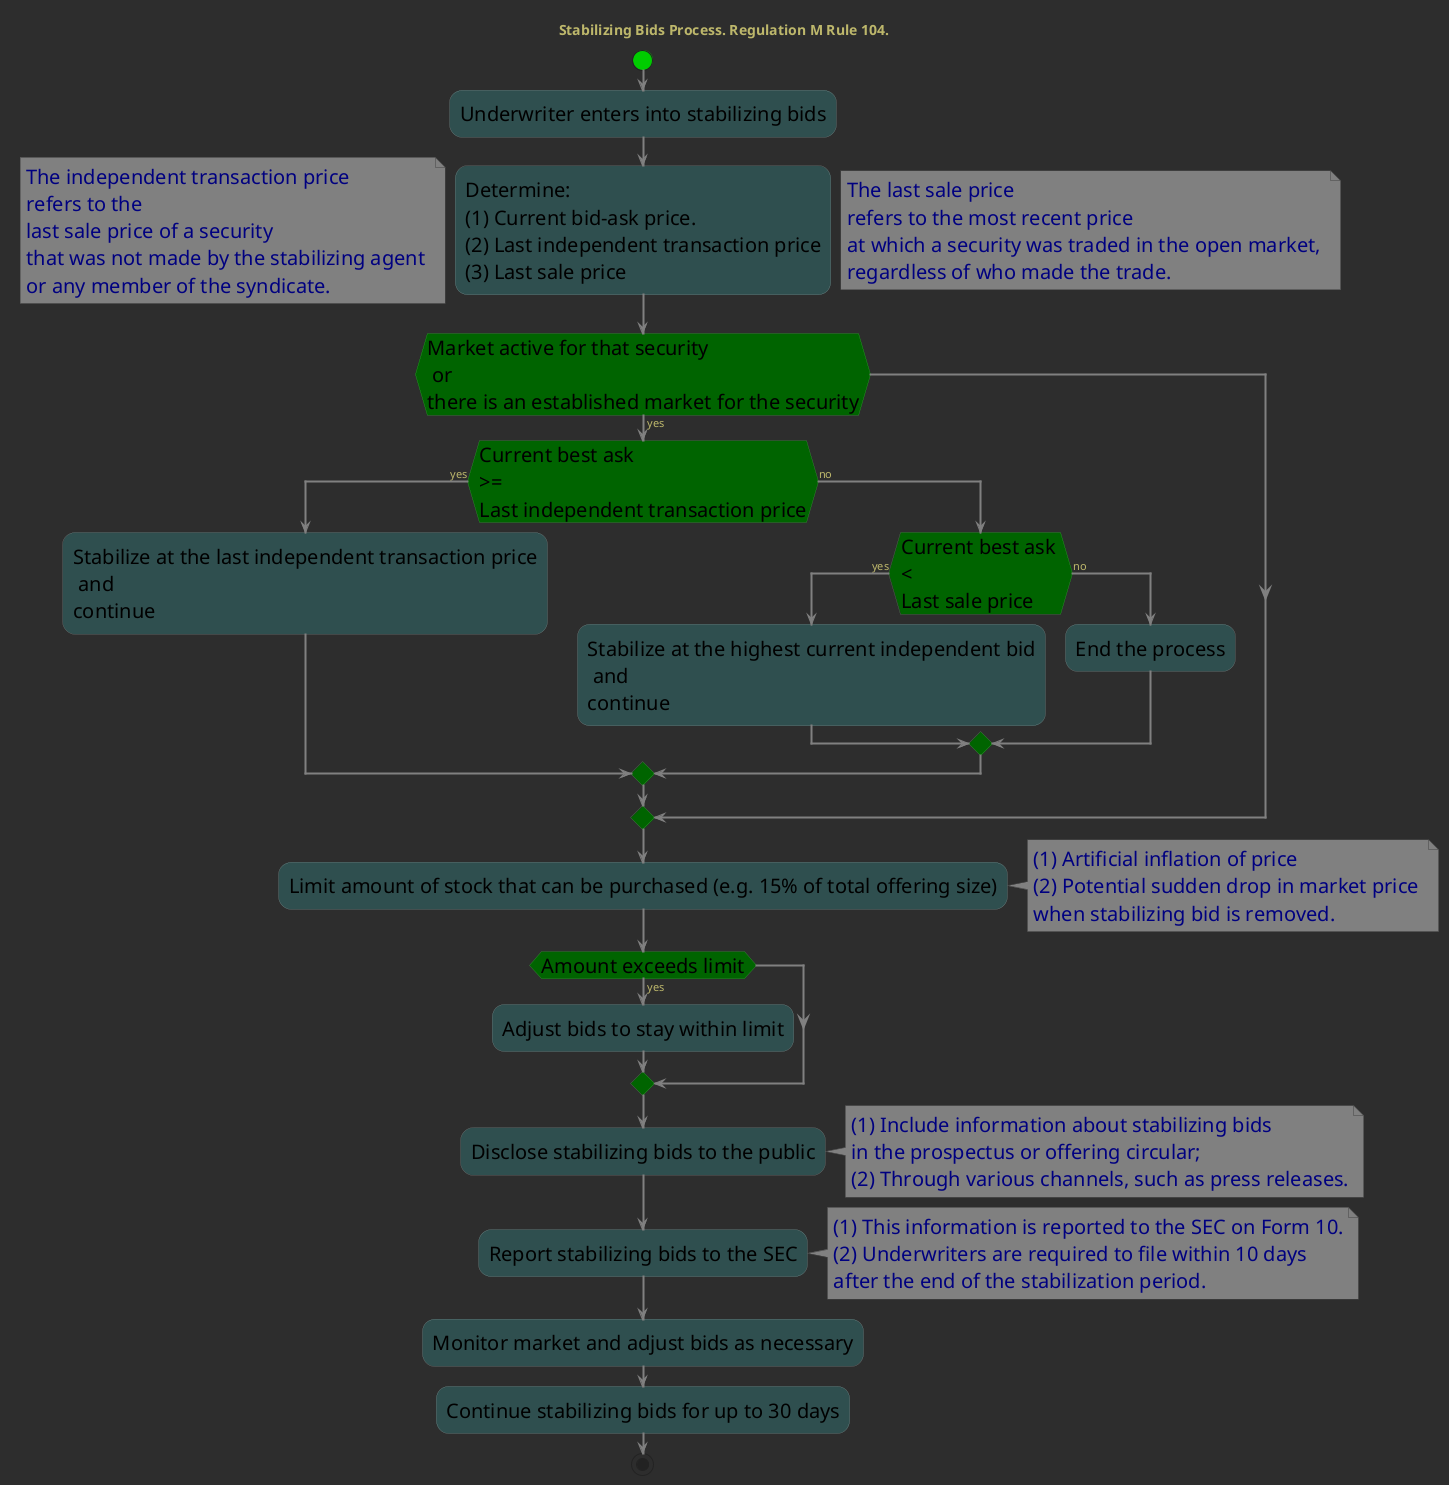 @startuml
!define DarkBackground #2D2D2D
!define LightGreen #00CC00
!define LightRed #FF6666
!define LightBlue #3399FF
!define LightYellow #FFFF66
!define LightPurple #CC99FF
!define LightOrange #FF9933
!define LightGray #E6E6E6
!define DarkGray #444444


skinparam backgroundColor DarkBackground
skinparam defaultFontColor DarkKhaki

skinparam note {
    BackgroundColor Grey
    BorderColor DarkGray
    FontColor Navy
    fontstyle normal
    FontSize 20
    FontName "Ubuntu Mono"
}

skinparam {
    ActivityBackgroundColor DarkSlateGray
    ActivityBarColor Grey
    ActivityBorderColor LightGray
    ActivityBorderThickness 0
    ActivityFontColor Black
    ActivityFontName "Ubuntu Mono"
    ActivityFontSize 20
    ActivityFontStyle normal
    ActivityDiamondBackgroundColor DarkGreen
    ActivityDiamondBorderColor Lightgreen
    ActivityDiamondFontColor Black
    ActivityDiamondFontName "Ubuntu Mono"
    ActivityDiamondFontSize 20
    ActivityDiamondFontStyle normal
    ActivityArrowColor Grey
    ActivityArrowThickness 2
    ActivityStartColor LightGreen
    ActivityEndColor LightRed
} 

title Stabilizing Bids Process. Regulation M Rule 104.

start
    :Underwriter enters into stabilizing bids;
    :Determine:\n(1) Current bid-ask price.\n(2) Last independent transaction price\n(3) Last sale price;
    note left: The independent transaction price \nrefers to the \nlast sale price of a security \nthat was not made by the stabilizing agent \nor any member of the syndicate.
    note right: The last sale price \nrefers to the most recent price \nat which a security was traded in the open market, \nregardless of who made the trade.
    if (Market active for that security\n or \nthere is an established market for the security) then (yes)
        if (Current best ask \n>= \nLast independent transaction price) then (yes)
            :Stabilize at the last independent transaction price\n and \ncontinue;
        else (no)
            if (Current best ask \n< \nLast sale price) then (yes)
                :Stabilize at the highest current independent bid\n and \ncontinue;
            else (no)
                :End the process;
            endif
        endif
    endif
        note right
        * Only one stabilization bid
          can be entered at any one time.
        * The stabilization agent:
            - Must give priority to an
              independent bid at the
              same price,
              regardless of its size.
            - Cannot bid on the stock
              in addition to its
              stabilization bid.
            - Must give prior regulatory
              notice to the SEC.
        end note
        note left
            Some of the other
            interpretations/jargons with same meanings.

            if the principal market is open then
                The lower of the highest current
                independent bid for the security
                in the principal market
            else if the principal market is closed,
                To a price no higher than the
                highest independent bid
                in the principal market
                at the previous close thereof.
            OR

            "Stabilizing can only be done at a price
             that is no higher than
             the lower of the offering price
             or the stabilizing bid for the security
             in the principal market."

            "Repurchase/Buy back terms are also used
            for stibilization process."

            Closing Price    : On the first day of
                               trading after an IPO,
                               it would be the price
                               at which the security
                               ends its first day of
                               trading.
            Last traded price: on the day of the IPO
                               would be the price at
                               which the security was
                               last traded before the
                               market closed on that
                               day.
            Principal market: is the market with the
                              largest aggregate
                              trading volume
                              for the security during
                              the most recent 60 calendar
                              days.
            Previous close  : The price at which
                              the security last traded
                              when the principal market
                              closed on the previous trading
                              day.
        end note
    :Limit amount of stock that can be purchased (e.g. 15% of total offering size);
        note right: (1) Artificial inflation of price \n(2) Potential sudden drop in market price \nwhen stabilizing bid is removed.
    if (Amount exceeds limit) then (yes)
        :Adjust bids to stay within limit;
    endif
    :Disclose stabilizing bids to the public;
        note right: (1) Include information about stabilizing bids \nin the prospectus or offering circular;\n(2) Through various channels, such as press releases.
    :Report stabilizing bids to the SEC;
        note right: (1) This information is reported to the SEC on Form 10.\n(2) Underwriters are required to file within 10 days \nafter the end of the stabilization period.
    :Monitor market and adjust bids as necessary;
    :Continue stabilizing bids for up to 30 days;
stop
@enduml
